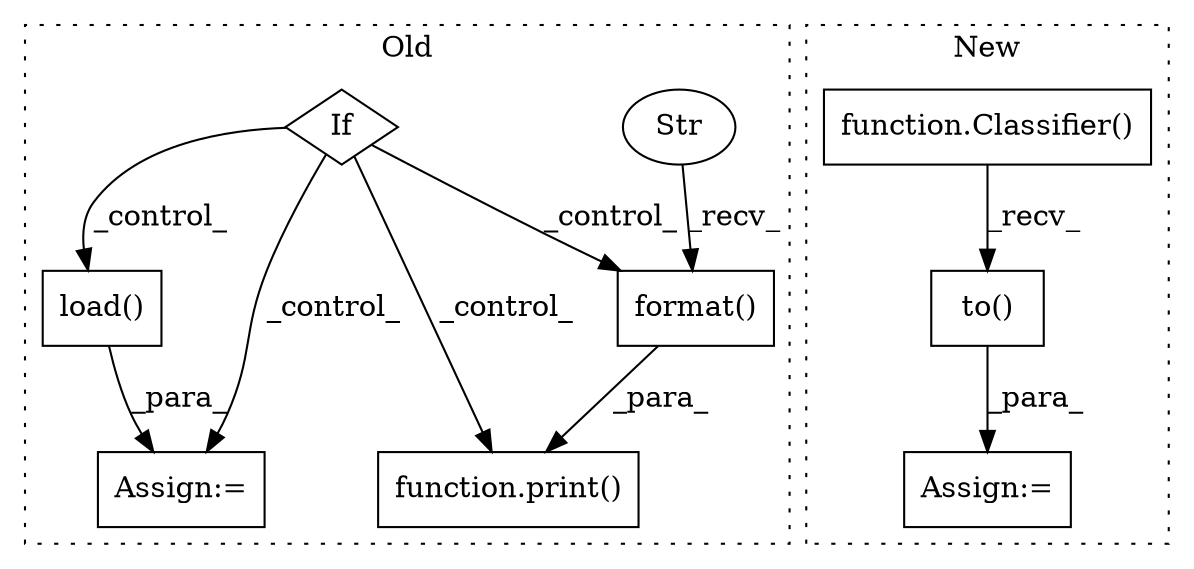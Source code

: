 digraph G {
subgraph cluster0 {
1 [label="format()" a="75" s="5014,5047" l="29,1" shape="box"];
3 [label="Str" a="66" s="5014" l="21" shape="ellipse"];
5 [label="If" a="96" s="3660" l="3" shape="diamond"];
6 [label="Assign:=" a="68" s="4120" l="3" shape="box"];
7 [label="function.print()" a="75" s="5008,5048" l="6,1" shape="box"];
9 [label="load()" a="75" s="4123,4148" l="8,1" shape="box"];
label = "Old";
style="dotted";
}
subgraph cluster1 {
2 [label="to()" a="75" s="3037,3114" l="71,1" shape="box"];
4 [label="Assign:=" a="68" s="3609" l="3" shape="box"];
8 [label="function.Classifier()" a="75" s="3037,3069" l="11,35" shape="box"];
label = "New";
style="dotted";
}
1 -> 7 [label="_para_"];
2 -> 4 [label="_para_"];
3 -> 1 [label="_recv_"];
5 -> 1 [label="_control_"];
5 -> 6 [label="_control_"];
5 -> 9 [label="_control_"];
5 -> 7 [label="_control_"];
8 -> 2 [label="_recv_"];
9 -> 6 [label="_para_"];
}